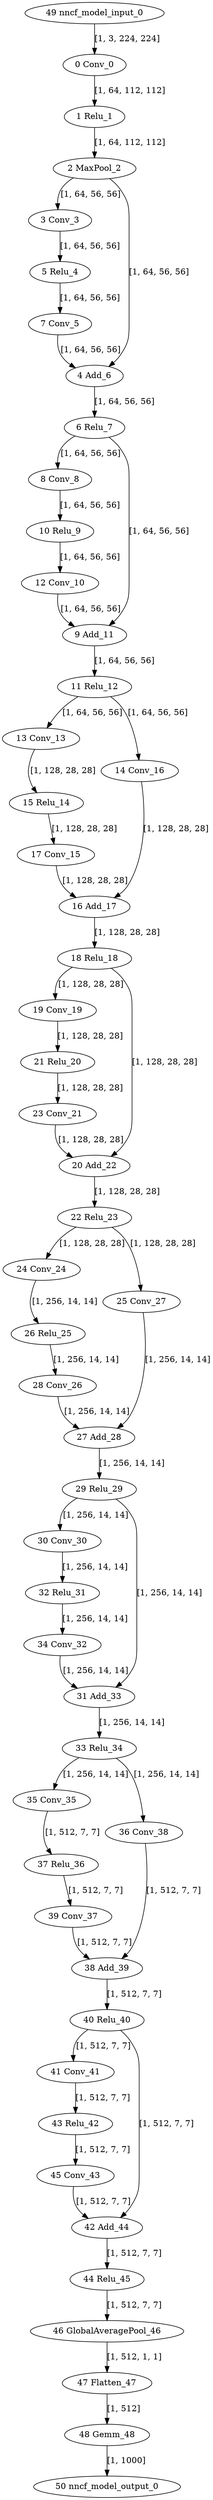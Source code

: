 strict digraph  {
"0 Conv_0" [id=0, type=Conv];
"1 Relu_1" [id=1, type=Relu];
"2 MaxPool_2" [id=2, type=MaxPool];
"3 Conv_3" [id=3, type=Conv];
"4 Add_6" [id=4, type=Add];
"5 Relu_4" [id=5, type=Relu];
"6 Relu_7" [id=6, type=Relu];
"7 Conv_5" [id=7, type=Conv];
"8 Conv_8" [id=8, type=Conv];
"9 Add_11" [id=9, type=Add];
"10 Relu_9" [id=10, type=Relu];
"11 Relu_12" [id=11, type=Relu];
"12 Conv_10" [id=12, type=Conv];
"13 Conv_13" [id=13, type=Conv];
"14 Conv_16" [id=14, type=Conv];
"15 Relu_14" [id=15, type=Relu];
"16 Add_17" [id=16, type=Add];
"17 Conv_15" [id=17, type=Conv];
"18 Relu_18" [id=18, type=Relu];
"19 Conv_19" [id=19, type=Conv];
"20 Add_22" [id=20, type=Add];
"21 Relu_20" [id=21, type=Relu];
"22 Relu_23" [id=22, type=Relu];
"23 Conv_21" [id=23, type=Conv];
"24 Conv_24" [id=24, type=Conv];
"25 Conv_27" [id=25, type=Conv];
"26 Relu_25" [id=26, type=Relu];
"27 Add_28" [id=27, type=Add];
"28 Conv_26" [id=28, type=Conv];
"29 Relu_29" [id=29, type=Relu];
"30 Conv_30" [id=30, type=Conv];
"31 Add_33" [id=31, type=Add];
"32 Relu_31" [id=32, type=Relu];
"33 Relu_34" [id=33, type=Relu];
"34 Conv_32" [id=34, type=Conv];
"35 Conv_35" [id=35, type=Conv];
"36 Conv_38" [id=36, type=Conv];
"37 Relu_36" [id=37, type=Relu];
"38 Add_39" [id=38, type=Add];
"39 Conv_37" [id=39, type=Conv];
"40 Relu_40" [id=40, type=Relu];
"41 Conv_41" [id=41, type=Conv];
"42 Add_44" [id=42, type=Add];
"43 Relu_42" [id=43, type=Relu];
"44 Relu_45" [id=44, type=Relu];
"45 Conv_43" [id=45, type=Conv];
"46 GlobalAveragePool_46" [id=46, type=GlobalAveragePool];
"47 Flatten_47" [id=47, type=Flatten];
"48 Gemm_48" [id=48, type=Gemm];
"49 nncf_model_input_0" [id=49, type=nncf_model_input];
"50 nncf_model_output_0" [id=50, type=nncf_model_output];
"0 Conv_0" -> "1 Relu_1"  [label="[1, 64, 112, 112]", style=solid];
"1 Relu_1" -> "2 MaxPool_2"  [label="[1, 64, 112, 112]", style=solid];
"2 MaxPool_2" -> "3 Conv_3"  [label="[1, 64, 56, 56]", style=solid];
"2 MaxPool_2" -> "4 Add_6"  [label="[1, 64, 56, 56]", style=solid];
"3 Conv_3" -> "5 Relu_4"  [label="[1, 64, 56, 56]", style=solid];
"4 Add_6" -> "6 Relu_7"  [label="[1, 64, 56, 56]", style=solid];
"5 Relu_4" -> "7 Conv_5"  [label="[1, 64, 56, 56]", style=solid];
"6 Relu_7" -> "8 Conv_8"  [label="[1, 64, 56, 56]", style=solid];
"6 Relu_7" -> "9 Add_11"  [label="[1, 64, 56, 56]", style=solid];
"7 Conv_5" -> "4 Add_6"  [label="[1, 64, 56, 56]", style=solid];
"8 Conv_8" -> "10 Relu_9"  [label="[1, 64, 56, 56]", style=solid];
"9 Add_11" -> "11 Relu_12"  [label="[1, 64, 56, 56]", style=solid];
"10 Relu_9" -> "12 Conv_10"  [label="[1, 64, 56, 56]", style=solid];
"11 Relu_12" -> "13 Conv_13"  [label="[1, 64, 56, 56]", style=solid];
"11 Relu_12" -> "14 Conv_16"  [label="[1, 64, 56, 56]", style=solid];
"12 Conv_10" -> "9 Add_11"  [label="[1, 64, 56, 56]", style=solid];
"13 Conv_13" -> "15 Relu_14"  [label="[1, 128, 28, 28]", style=solid];
"14 Conv_16" -> "16 Add_17"  [label="[1, 128, 28, 28]", style=solid];
"15 Relu_14" -> "17 Conv_15"  [label="[1, 128, 28, 28]", style=solid];
"16 Add_17" -> "18 Relu_18"  [label="[1, 128, 28, 28]", style=solid];
"17 Conv_15" -> "16 Add_17"  [label="[1, 128, 28, 28]", style=solid];
"18 Relu_18" -> "19 Conv_19"  [label="[1, 128, 28, 28]", style=solid];
"18 Relu_18" -> "20 Add_22"  [label="[1, 128, 28, 28]", style=solid];
"19 Conv_19" -> "21 Relu_20"  [label="[1, 128, 28, 28]", style=solid];
"20 Add_22" -> "22 Relu_23"  [label="[1, 128, 28, 28]", style=solid];
"21 Relu_20" -> "23 Conv_21"  [label="[1, 128, 28, 28]", style=solid];
"22 Relu_23" -> "24 Conv_24"  [label="[1, 128, 28, 28]", style=solid];
"22 Relu_23" -> "25 Conv_27"  [label="[1, 128, 28, 28]", style=solid];
"23 Conv_21" -> "20 Add_22"  [label="[1, 128, 28, 28]", style=solid];
"24 Conv_24" -> "26 Relu_25"  [label="[1, 256, 14, 14]", style=solid];
"25 Conv_27" -> "27 Add_28"  [label="[1, 256, 14, 14]", style=solid];
"26 Relu_25" -> "28 Conv_26"  [label="[1, 256, 14, 14]", style=solid];
"27 Add_28" -> "29 Relu_29"  [label="[1, 256, 14, 14]", style=solid];
"28 Conv_26" -> "27 Add_28"  [label="[1, 256, 14, 14]", style=solid];
"29 Relu_29" -> "30 Conv_30"  [label="[1, 256, 14, 14]", style=solid];
"29 Relu_29" -> "31 Add_33"  [label="[1, 256, 14, 14]", style=solid];
"30 Conv_30" -> "32 Relu_31"  [label="[1, 256, 14, 14]", style=solid];
"31 Add_33" -> "33 Relu_34"  [label="[1, 256, 14, 14]", style=solid];
"32 Relu_31" -> "34 Conv_32"  [label="[1, 256, 14, 14]", style=solid];
"33 Relu_34" -> "35 Conv_35"  [label="[1, 256, 14, 14]", style=solid];
"33 Relu_34" -> "36 Conv_38"  [label="[1, 256, 14, 14]", style=solid];
"34 Conv_32" -> "31 Add_33"  [label="[1, 256, 14, 14]", style=solid];
"35 Conv_35" -> "37 Relu_36"  [label="[1, 512, 7, 7]", style=solid];
"36 Conv_38" -> "38 Add_39"  [label="[1, 512, 7, 7]", style=solid];
"37 Relu_36" -> "39 Conv_37"  [label="[1, 512, 7, 7]", style=solid];
"38 Add_39" -> "40 Relu_40"  [label="[1, 512, 7, 7]", style=solid];
"39 Conv_37" -> "38 Add_39"  [label="[1, 512, 7, 7]", style=solid];
"40 Relu_40" -> "41 Conv_41"  [label="[1, 512, 7, 7]", style=solid];
"40 Relu_40" -> "42 Add_44"  [label="[1, 512, 7, 7]", style=solid];
"41 Conv_41" -> "43 Relu_42"  [label="[1, 512, 7, 7]", style=solid];
"42 Add_44" -> "44 Relu_45"  [label="[1, 512, 7, 7]", style=solid];
"43 Relu_42" -> "45 Conv_43"  [label="[1, 512, 7, 7]", style=solid];
"44 Relu_45" -> "46 GlobalAveragePool_46"  [label="[1, 512, 7, 7]", style=solid];
"45 Conv_43" -> "42 Add_44"  [label="[1, 512, 7, 7]", style=solid];
"46 GlobalAveragePool_46" -> "47 Flatten_47"  [label="[1, 512, 1, 1]", style=solid];
"47 Flatten_47" -> "48 Gemm_48"  [label="[1, 512]", style=solid];
"48 Gemm_48" -> "50 nncf_model_output_0"  [label="[1, 1000]", style=solid];
"49 nncf_model_input_0" -> "0 Conv_0"  [label="[1, 3, 224, 224]", style=solid];
}
